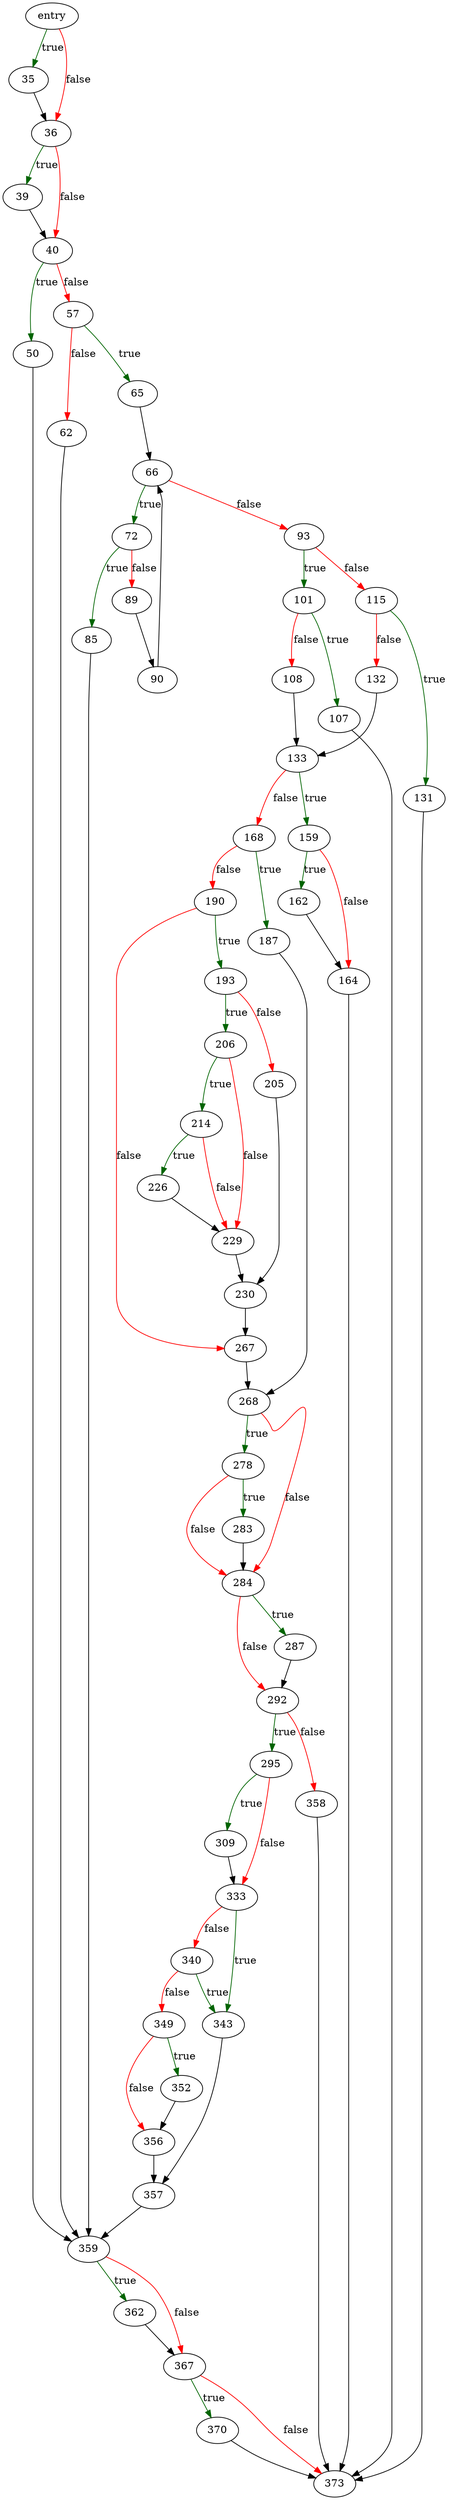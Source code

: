 digraph "attachFunc" {
	// Node definitions.
	3 [label=entry];
	35;
	36;
	39;
	40;
	50;
	57;
	62;
	65;
	66;
	72;
	85;
	89;
	90;
	93;
	101;
	107;
	108;
	115;
	131;
	132;
	133;
	159;
	162;
	164;
	168;
	187;
	190;
	193;
	205;
	206;
	214;
	226;
	229;
	230;
	267;
	268;
	278;
	283;
	284;
	287;
	292;
	295;
	309;
	333;
	340;
	343;
	349;
	352;
	356;
	357;
	358;
	359;
	362;
	367;
	370;
	373;

	// Edge definitions.
	3 -> 35 [
		color=darkgreen
		label=true
	];
	3 -> 36 [
		color=red
		label=false
	];
	35 -> 36;
	36 -> 39 [
		color=darkgreen
		label=true
	];
	36 -> 40 [
		color=red
		label=false
	];
	39 -> 40;
	40 -> 50 [
		color=darkgreen
		label=true
	];
	40 -> 57 [
		color=red
		label=false
	];
	50 -> 359;
	57 -> 62 [
		color=red
		label=false
	];
	57 -> 65 [
		color=darkgreen
		label=true
	];
	62 -> 359;
	65 -> 66;
	66 -> 72 [
		color=darkgreen
		label=true
	];
	66 -> 93 [
		color=red
		label=false
	];
	72 -> 85 [
		color=darkgreen
		label=true
	];
	72 -> 89 [
		color=red
		label=false
	];
	85 -> 359;
	89 -> 90;
	90 -> 66;
	93 -> 101 [
		color=darkgreen
		label=true
	];
	93 -> 115 [
		color=red
		label=false
	];
	101 -> 107 [
		color=darkgreen
		label=true
	];
	101 -> 108 [
		color=red
		label=false
	];
	107 -> 373;
	108 -> 133;
	115 -> 131 [
		color=darkgreen
		label=true
	];
	115 -> 132 [
		color=red
		label=false
	];
	131 -> 373;
	132 -> 133;
	133 -> 159 [
		color=darkgreen
		label=true
	];
	133 -> 168 [
		color=red
		label=false
	];
	159 -> 162 [
		color=darkgreen
		label=true
	];
	159 -> 164 [
		color=red
		label=false
	];
	162 -> 164;
	164 -> 373;
	168 -> 187 [
		color=darkgreen
		label=true
	];
	168 -> 190 [
		color=red
		label=false
	];
	187 -> 268;
	190 -> 193 [
		color=darkgreen
		label=true
	];
	190 -> 267 [
		color=red
		label=false
	];
	193 -> 205 [
		color=red
		label=false
	];
	193 -> 206 [
		color=darkgreen
		label=true
	];
	205 -> 230;
	206 -> 214 [
		color=darkgreen
		label=true
	];
	206 -> 229 [
		color=red
		label=false
	];
	214 -> 226 [
		color=darkgreen
		label=true
	];
	214 -> 229 [
		color=red
		label=false
	];
	226 -> 229;
	229 -> 230;
	230 -> 267;
	267 -> 268;
	268 -> 278 [
		color=darkgreen
		label=true
	];
	268 -> 284 [
		color=red
		label=false
	];
	278 -> 283 [
		color=darkgreen
		label=true
	];
	278 -> 284 [
		color=red
		label=false
	];
	283 -> 284;
	284 -> 287 [
		color=darkgreen
		label=true
	];
	284 -> 292 [
		color=red
		label=false
	];
	287 -> 292;
	292 -> 295 [
		color=darkgreen
		label=true
	];
	292 -> 358 [
		color=red
		label=false
	];
	295 -> 309 [
		color=darkgreen
		label=true
	];
	295 -> 333 [
		color=red
		label=false
	];
	309 -> 333;
	333 -> 340 [
		color=red
		label=false
	];
	333 -> 343 [
		color=darkgreen
		label=true
	];
	340 -> 343 [
		color=darkgreen
		label=true
	];
	340 -> 349 [
		color=red
		label=false
	];
	343 -> 357;
	349 -> 352 [
		color=darkgreen
		label=true
	];
	349 -> 356 [
		color=red
		label=false
	];
	352 -> 356;
	356 -> 357;
	357 -> 359;
	358 -> 373;
	359 -> 362 [
		color=darkgreen
		label=true
	];
	359 -> 367 [
		color=red
		label=false
	];
	362 -> 367;
	367 -> 370 [
		color=darkgreen
		label=true
	];
	367 -> 373 [
		color=red
		label=false
	];
	370 -> 373;
}